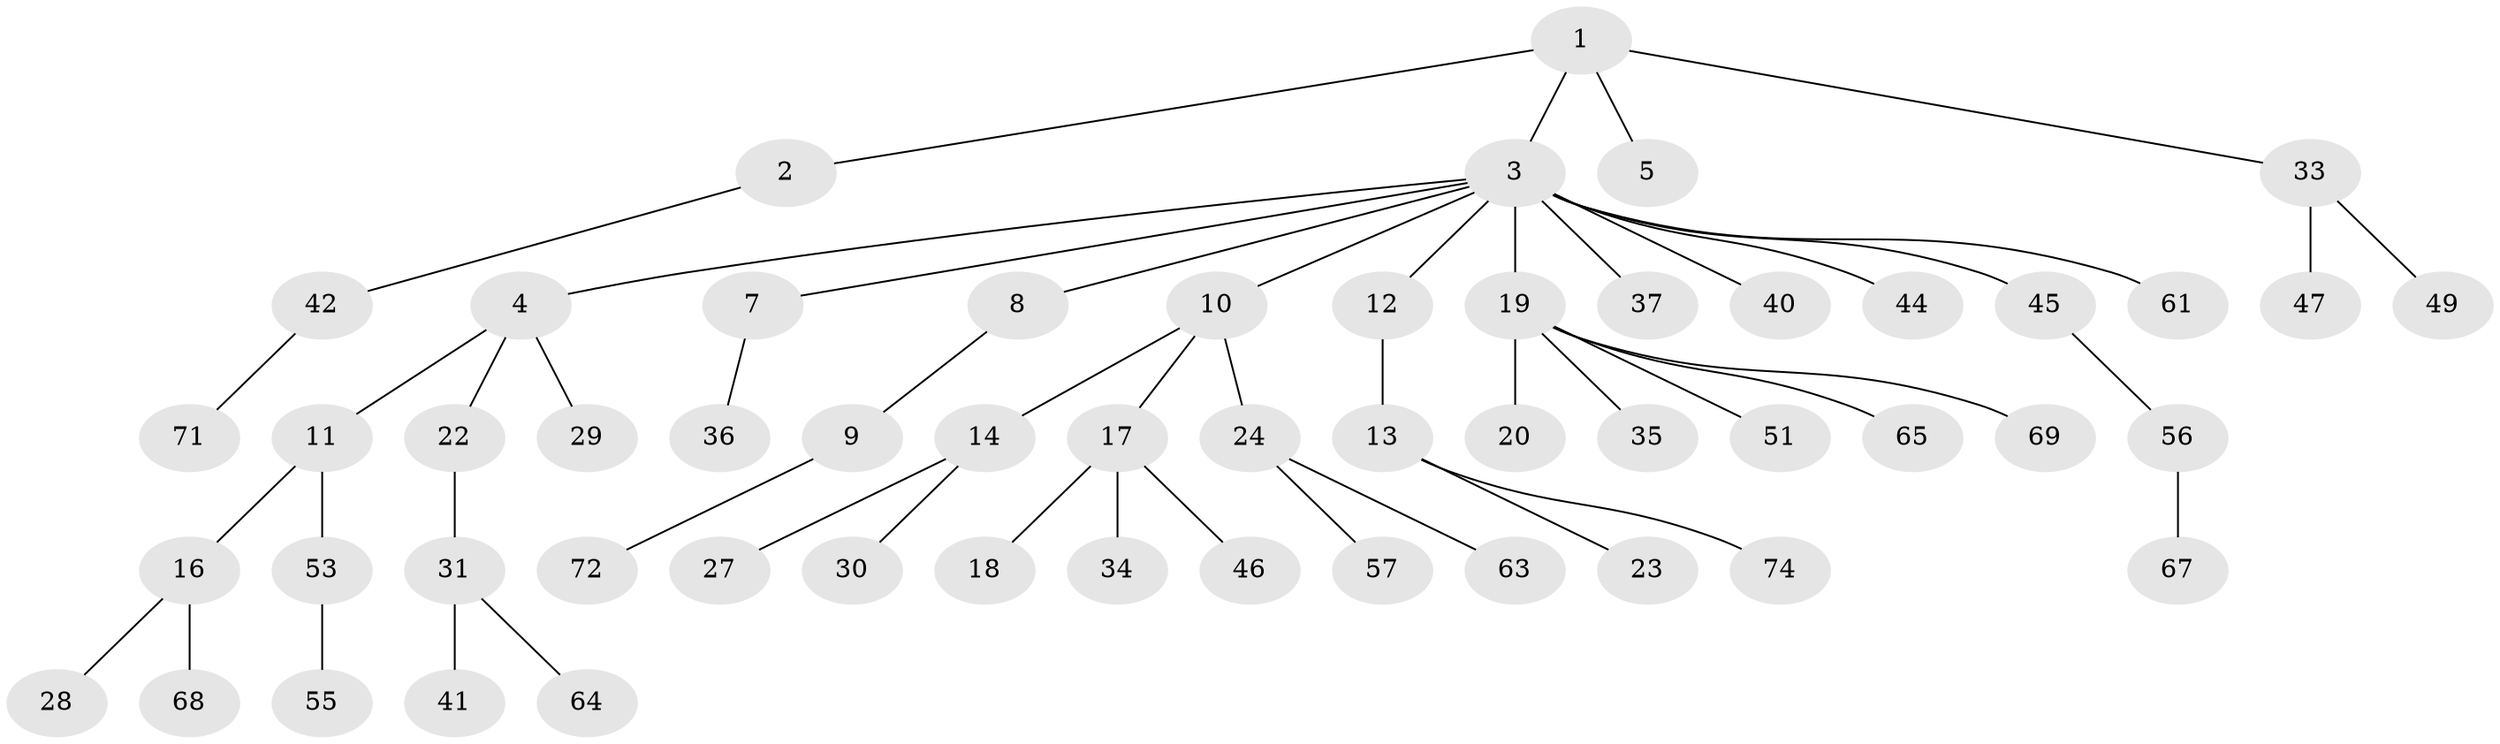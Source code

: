 // original degree distribution, {5: 0.02702702702702703, 2: 0.22972972972972974, 8: 0.013513513513513514, 1: 0.527027027027027, 6: 0.02702702702702703, 3: 0.12162162162162163, 4: 0.05405405405405406}
// Generated by graph-tools (version 1.1) at 2025/42/03/06/25 10:42:06]
// undirected, 54 vertices, 53 edges
graph export_dot {
graph [start="1"]
  node [color=gray90,style=filled];
  1 [super="+38"];
  2;
  3 [super="+6"];
  4 [super="+32"];
  5;
  7;
  8 [super="+66"];
  9 [super="+50"];
  10 [super="+15"];
  11 [super="+73"];
  12;
  13 [super="+59"];
  14 [super="+26"];
  16 [super="+21"];
  17 [super="+25"];
  18 [super="+43"];
  19 [super="+58"];
  20;
  22;
  23;
  24 [super="+52"];
  27;
  28;
  29;
  30;
  31 [super="+39"];
  33 [super="+60"];
  34;
  35 [super="+54"];
  36;
  37;
  40;
  41;
  42 [super="+48"];
  44;
  45;
  46;
  47;
  49;
  51;
  53 [super="+62"];
  55;
  56 [super="+70"];
  57;
  61;
  63;
  64;
  65;
  67;
  68;
  69;
  71;
  72;
  74;
  1 -- 2;
  1 -- 3;
  1 -- 5;
  1 -- 33;
  2 -- 42;
  3 -- 4;
  3 -- 8;
  3 -- 10;
  3 -- 12;
  3 -- 40;
  3 -- 61;
  3 -- 19;
  3 -- 37;
  3 -- 7;
  3 -- 44;
  3 -- 45;
  4 -- 11;
  4 -- 22;
  4 -- 29;
  7 -- 36;
  8 -- 9;
  9 -- 72;
  10 -- 14;
  10 -- 24;
  10 -- 17;
  11 -- 16;
  11 -- 53;
  12 -- 13;
  13 -- 23;
  13 -- 74;
  14 -- 27;
  14 -- 30;
  16 -- 28;
  16 -- 68;
  17 -- 18;
  17 -- 34;
  17 -- 46;
  19 -- 20;
  19 -- 35;
  19 -- 51;
  19 -- 69;
  19 -- 65;
  22 -- 31;
  24 -- 57;
  24 -- 63;
  31 -- 41;
  31 -- 64;
  33 -- 47;
  33 -- 49;
  42 -- 71;
  45 -- 56;
  53 -- 55;
  56 -- 67;
}
